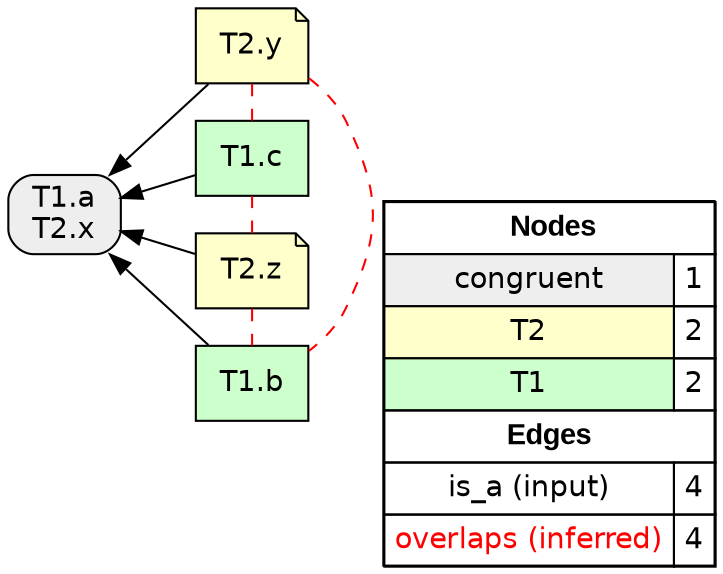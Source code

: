digraph{
rankdir=RL
node[shape=box style="filled,rounded" fillcolor="#EEEEEE" fontname="helvetica"] 
"T1.a\nT2.x"
node[shape=note style=filled fillcolor="#FFFFCC" fontname="helvetica"] 
"T2.y"
"T2.z"
node[shape=box style=filled fillcolor="#CCFFCC" fontname="helvetica"] 
"T1.c"
"T1.b"
edge[arrowhead=normal style=dotted color="#000000" constraint=true penwidth=1]
edge[arrowhead=normal style=solid color="#000000" constraint=true penwidth=1]
"T2.y" -> "T1.a\nT2.x"
"T1.c" -> "T1.a\nT2.x"
"T2.z" -> "T1.a\nT2.x"
"T1.b" -> "T1.a\nT2.x"
edge[arrowhead=none style=dashed color="#FF0000" constraint=false penwidth=1]
"T2.y" -> "T1.b"
"T2.y" -> "T1.c"
"T2.z" -> "T1.c"
"T2.z" -> "T1.b"
node[shape=box] 
{rank=source Legend [fillcolor= white margin=0 label=< 
 <TABLE BORDER="0" CELLBORDER="1" CELLSPACING="0" CELLPADDING="4"> 
<TR> <TD COLSPAN="2"><font face="Arial Black"> Nodes</font></TD> </TR> 
<TR> 
 <TD bgcolor="#EEEEEE" fontname="helvetica">congruent</TD> 
 <TD>1</TD> 
 </TR> 
<TR> 
 <TD bgcolor="#FFFFCC" fontname="helvetica">T2</TD> 
 <TD>2</TD> 
 </TR> 
<TR> 
 <TD bgcolor="#CCFFCC" fontname="helvetica">T1</TD> 
 <TD>2</TD> 
 </TR> 
<TR> <TD COLSPAN="2"><font face = "Arial Black"> Edges </font></TD> </TR> 
<TR> 
 <TD><font color ="#000000">is_a (input)</font></TD><TD>4</TD>
</TR>
<TR> 
 <TD><font color ="#FF0000">overlaps (inferred)</font></TD><TD>4</TD>
</TR>
</TABLE> 
 >] } 
}